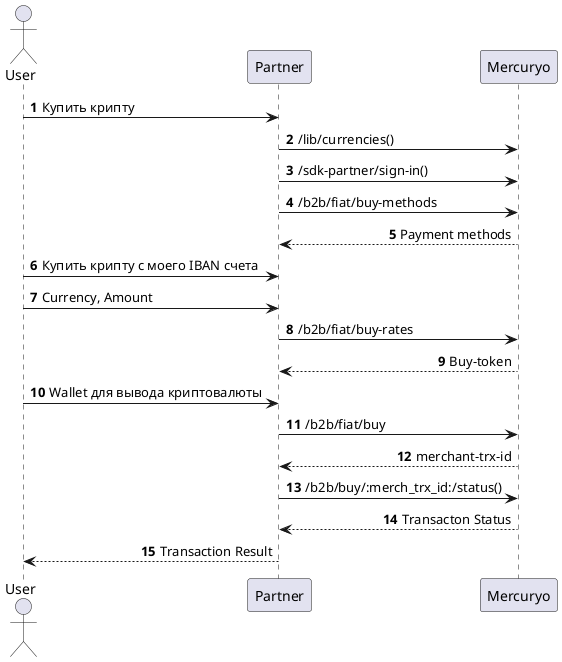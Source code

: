 @startuml
' This UML source uses PlantUML format.
' https://plantuml.com/sequence-diagram for syntax details.
' Optional styles

skinparam shadowing false
skinparam SequenceMessageAlign direction

autonumber

actor User as user
participant "Partner" as part
participant "Mercuryo" as merc

user -> part: Купить крипту
part -> merc: /lib/currencies()
part -> merc: /sdk-partner/sign-in()
part -> merc: /b2b/fiat/buy-methods
merc --> part: Payment methods
user -> part: Купить крипту c моего IBAN счета
user -> part: Currency, Amount
part -> merc: /b2b/fiat/buy-rates
merc --> part: Buy-token
user -> part: Wallet для вывода криптовалюты
part -> merc: /b2b/fiat/buy
merc --> part: merchant-trx-id
part -> merc: /b2b/buy/:merch_trx_id:/status()
merc --> part: Transacton Status
part --> user: Transaction Result
@enduml
